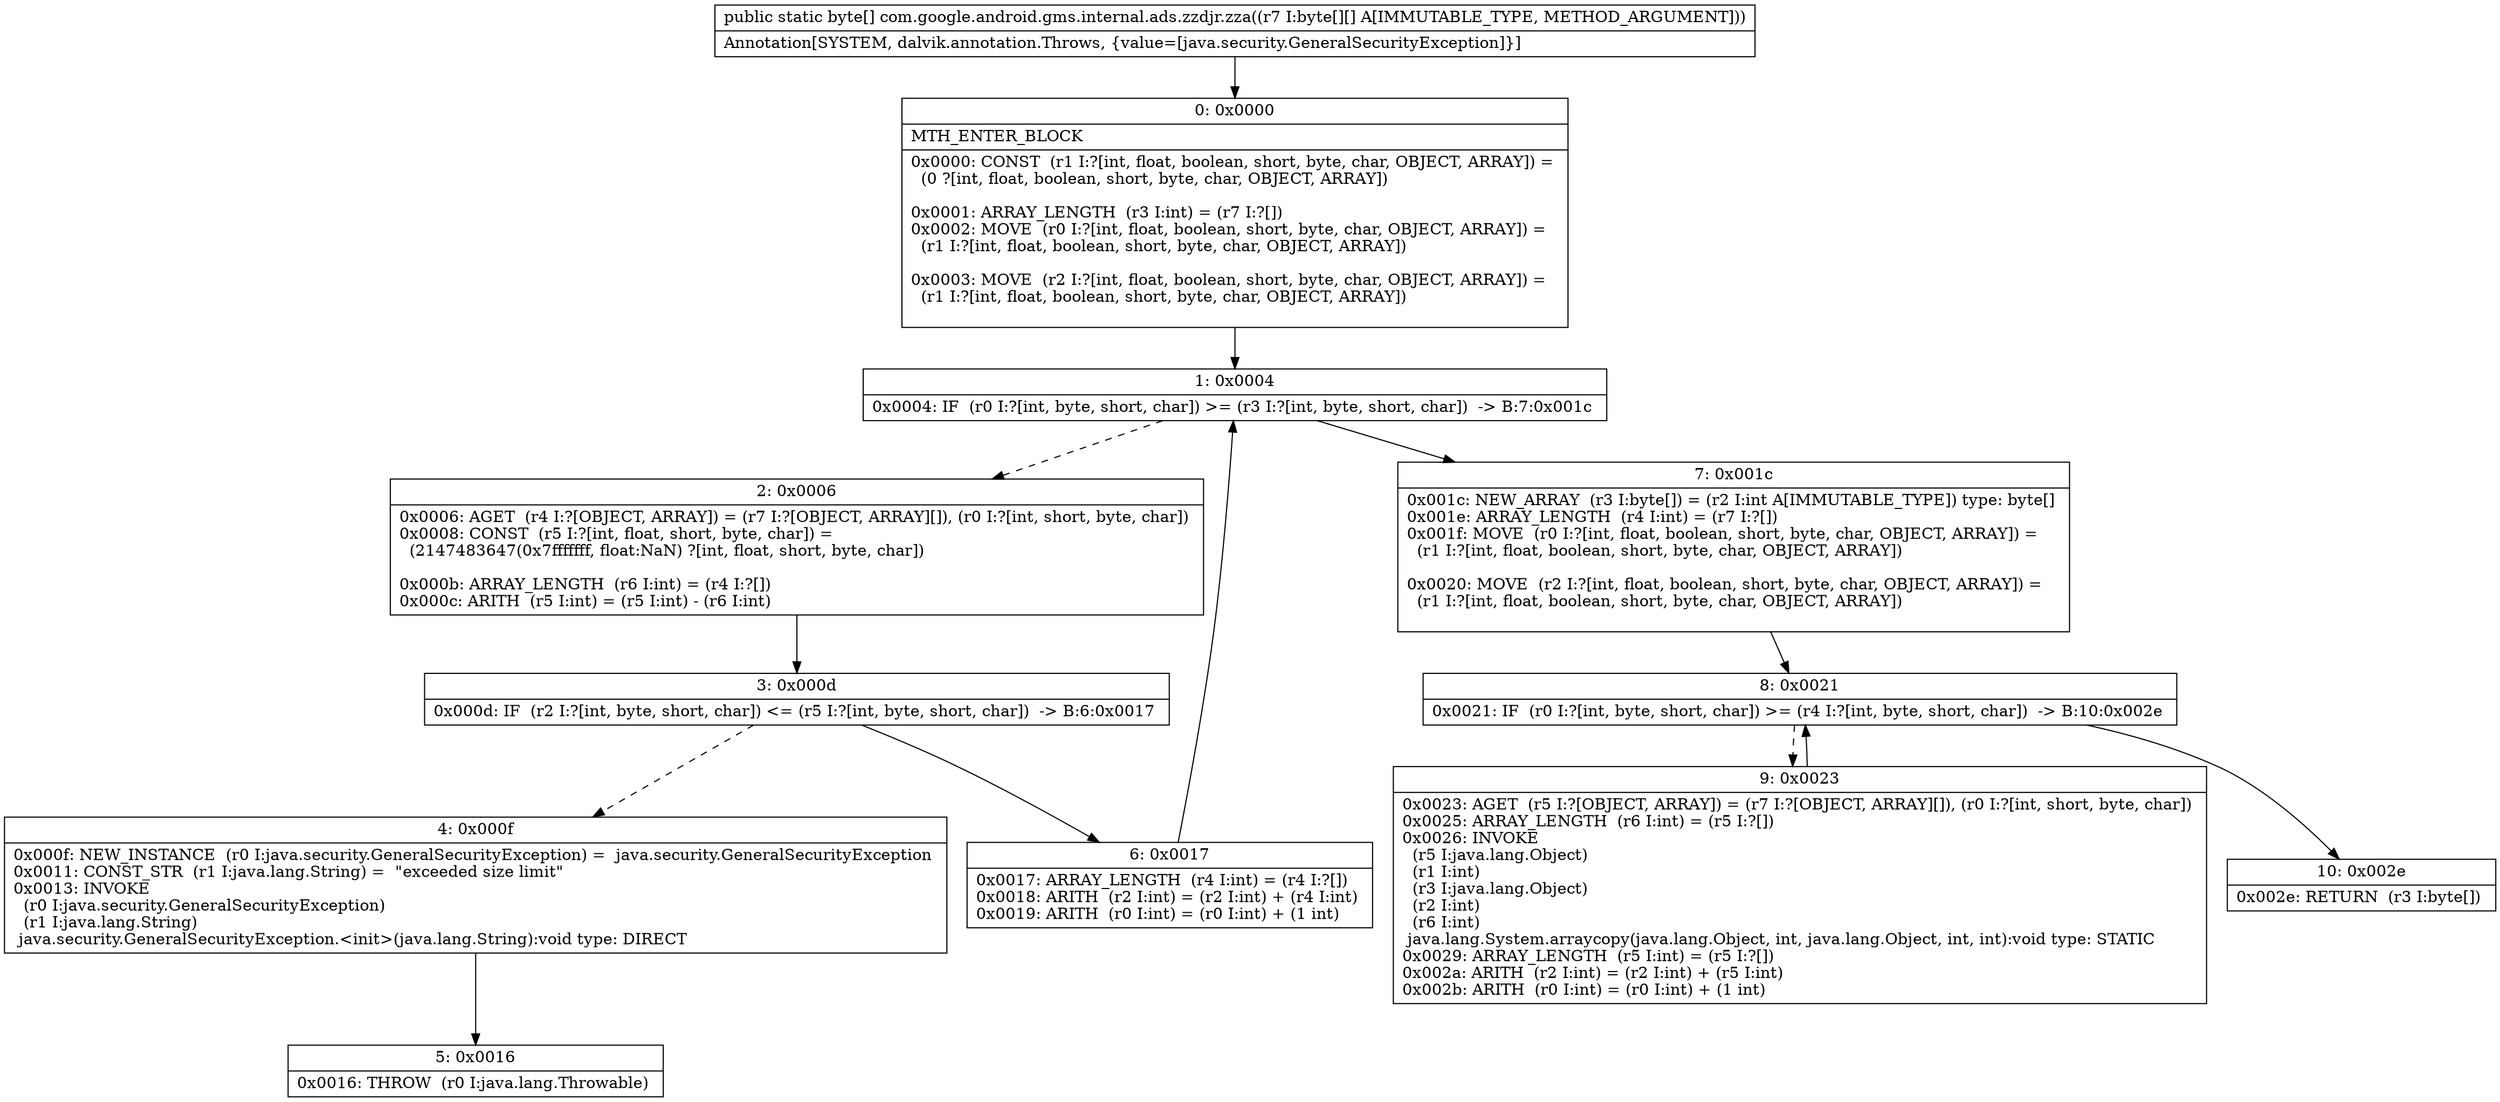 digraph "CFG forcom.google.android.gms.internal.ads.zzdjr.zza([[B)[B" {
Node_0 [shape=record,label="{0\:\ 0x0000|MTH_ENTER_BLOCK\l|0x0000: CONST  (r1 I:?[int, float, boolean, short, byte, char, OBJECT, ARRAY]) = \l  (0 ?[int, float, boolean, short, byte, char, OBJECT, ARRAY])\l \l0x0001: ARRAY_LENGTH  (r3 I:int) = (r7 I:?[]) \l0x0002: MOVE  (r0 I:?[int, float, boolean, short, byte, char, OBJECT, ARRAY]) = \l  (r1 I:?[int, float, boolean, short, byte, char, OBJECT, ARRAY])\l \l0x0003: MOVE  (r2 I:?[int, float, boolean, short, byte, char, OBJECT, ARRAY]) = \l  (r1 I:?[int, float, boolean, short, byte, char, OBJECT, ARRAY])\l \l}"];
Node_1 [shape=record,label="{1\:\ 0x0004|0x0004: IF  (r0 I:?[int, byte, short, char]) \>= (r3 I:?[int, byte, short, char])  \-\> B:7:0x001c \l}"];
Node_2 [shape=record,label="{2\:\ 0x0006|0x0006: AGET  (r4 I:?[OBJECT, ARRAY]) = (r7 I:?[OBJECT, ARRAY][]), (r0 I:?[int, short, byte, char]) \l0x0008: CONST  (r5 I:?[int, float, short, byte, char]) = \l  (2147483647(0x7fffffff, float:NaN) ?[int, float, short, byte, char])\l \l0x000b: ARRAY_LENGTH  (r6 I:int) = (r4 I:?[]) \l0x000c: ARITH  (r5 I:int) = (r5 I:int) \- (r6 I:int) \l}"];
Node_3 [shape=record,label="{3\:\ 0x000d|0x000d: IF  (r2 I:?[int, byte, short, char]) \<= (r5 I:?[int, byte, short, char])  \-\> B:6:0x0017 \l}"];
Node_4 [shape=record,label="{4\:\ 0x000f|0x000f: NEW_INSTANCE  (r0 I:java.security.GeneralSecurityException) =  java.security.GeneralSecurityException \l0x0011: CONST_STR  (r1 I:java.lang.String) =  \"exceeded size limit\" \l0x0013: INVOKE  \l  (r0 I:java.security.GeneralSecurityException)\l  (r1 I:java.lang.String)\l java.security.GeneralSecurityException.\<init\>(java.lang.String):void type: DIRECT \l}"];
Node_5 [shape=record,label="{5\:\ 0x0016|0x0016: THROW  (r0 I:java.lang.Throwable) \l}"];
Node_6 [shape=record,label="{6\:\ 0x0017|0x0017: ARRAY_LENGTH  (r4 I:int) = (r4 I:?[]) \l0x0018: ARITH  (r2 I:int) = (r2 I:int) + (r4 I:int) \l0x0019: ARITH  (r0 I:int) = (r0 I:int) + (1 int) \l}"];
Node_7 [shape=record,label="{7\:\ 0x001c|0x001c: NEW_ARRAY  (r3 I:byte[]) = (r2 I:int A[IMMUTABLE_TYPE]) type: byte[] \l0x001e: ARRAY_LENGTH  (r4 I:int) = (r7 I:?[]) \l0x001f: MOVE  (r0 I:?[int, float, boolean, short, byte, char, OBJECT, ARRAY]) = \l  (r1 I:?[int, float, boolean, short, byte, char, OBJECT, ARRAY])\l \l0x0020: MOVE  (r2 I:?[int, float, boolean, short, byte, char, OBJECT, ARRAY]) = \l  (r1 I:?[int, float, boolean, short, byte, char, OBJECT, ARRAY])\l \l}"];
Node_8 [shape=record,label="{8\:\ 0x0021|0x0021: IF  (r0 I:?[int, byte, short, char]) \>= (r4 I:?[int, byte, short, char])  \-\> B:10:0x002e \l}"];
Node_9 [shape=record,label="{9\:\ 0x0023|0x0023: AGET  (r5 I:?[OBJECT, ARRAY]) = (r7 I:?[OBJECT, ARRAY][]), (r0 I:?[int, short, byte, char]) \l0x0025: ARRAY_LENGTH  (r6 I:int) = (r5 I:?[]) \l0x0026: INVOKE  \l  (r5 I:java.lang.Object)\l  (r1 I:int)\l  (r3 I:java.lang.Object)\l  (r2 I:int)\l  (r6 I:int)\l java.lang.System.arraycopy(java.lang.Object, int, java.lang.Object, int, int):void type: STATIC \l0x0029: ARRAY_LENGTH  (r5 I:int) = (r5 I:?[]) \l0x002a: ARITH  (r2 I:int) = (r2 I:int) + (r5 I:int) \l0x002b: ARITH  (r0 I:int) = (r0 I:int) + (1 int) \l}"];
Node_10 [shape=record,label="{10\:\ 0x002e|0x002e: RETURN  (r3 I:byte[]) \l}"];
MethodNode[shape=record,label="{public static byte[] com.google.android.gms.internal.ads.zzdjr.zza((r7 I:byte[][] A[IMMUTABLE_TYPE, METHOD_ARGUMENT]))  | Annotation[SYSTEM, dalvik.annotation.Throws, \{value=[java.security.GeneralSecurityException]\}]\l}"];
MethodNode -> Node_0;
Node_0 -> Node_1;
Node_1 -> Node_2[style=dashed];
Node_1 -> Node_7;
Node_2 -> Node_3;
Node_3 -> Node_4[style=dashed];
Node_3 -> Node_6;
Node_4 -> Node_5;
Node_6 -> Node_1;
Node_7 -> Node_8;
Node_8 -> Node_9[style=dashed];
Node_8 -> Node_10;
Node_9 -> Node_8;
}

